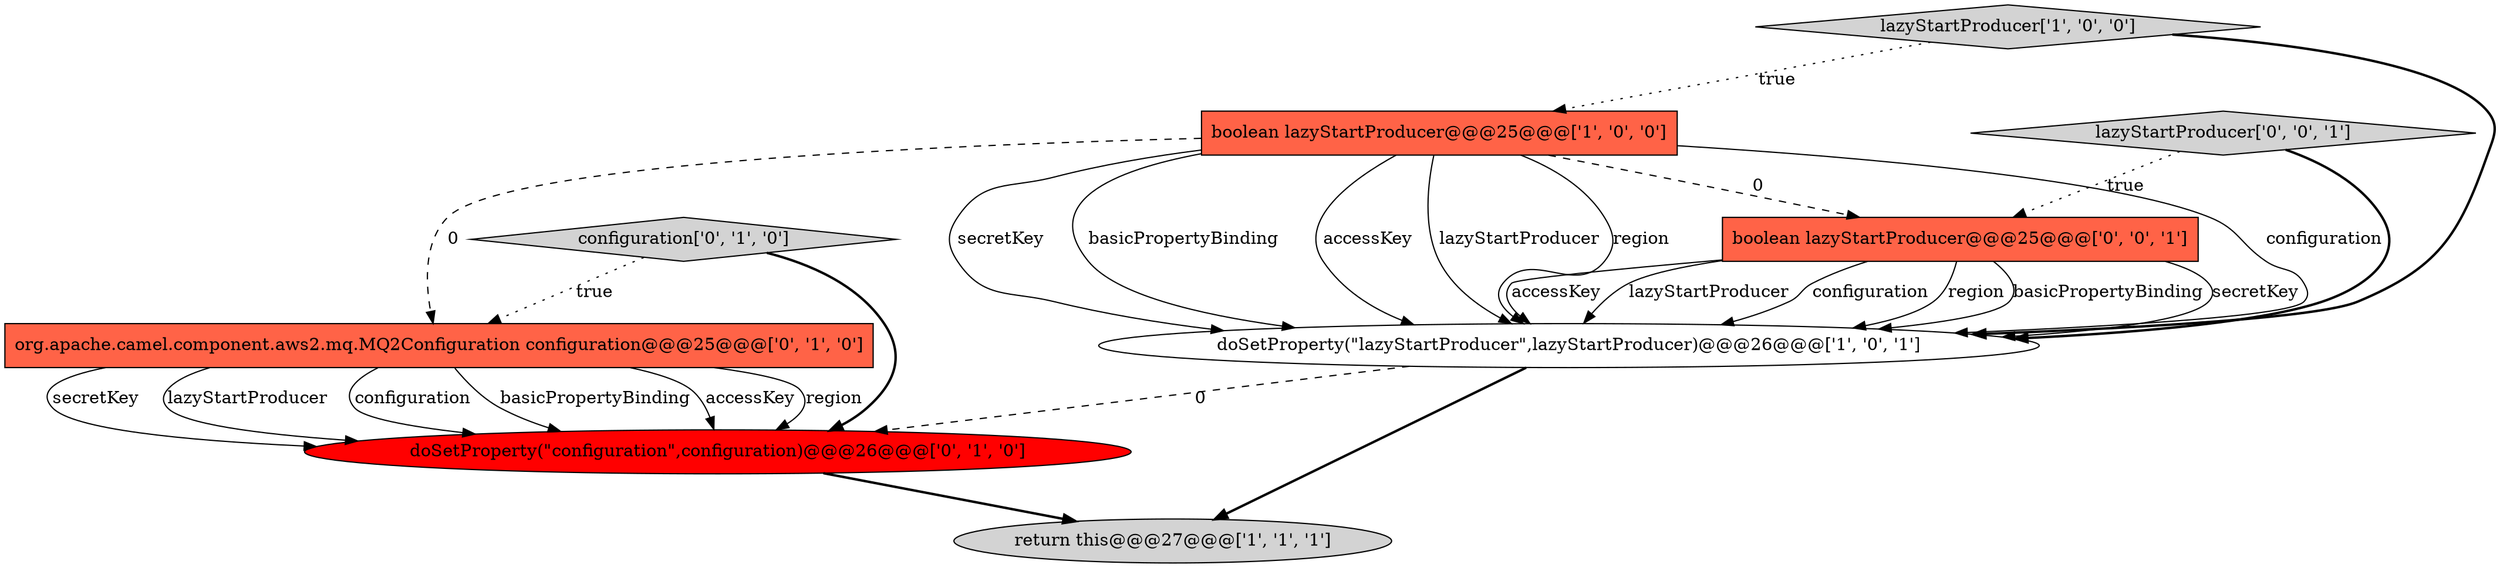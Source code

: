 digraph {
5 [style = filled, label = "doSetProperty(\"configuration\",configuration)@@@26@@@['0', '1', '0']", fillcolor = red, shape = ellipse image = "AAA1AAABBB2BBB"];
3 [style = filled, label = "lazyStartProducer['1', '0', '0']", fillcolor = lightgray, shape = diamond image = "AAA0AAABBB1BBB"];
4 [style = filled, label = "org.apache.camel.component.aws2.mq.MQ2Configuration configuration@@@25@@@['0', '1', '0']", fillcolor = tomato, shape = box image = "AAA1AAABBB2BBB"];
1 [style = filled, label = "doSetProperty(\"lazyStartProducer\",lazyStartProducer)@@@26@@@['1', '0', '1']", fillcolor = white, shape = ellipse image = "AAA0AAABBB1BBB"];
6 [style = filled, label = "configuration['0', '1', '0']", fillcolor = lightgray, shape = diamond image = "AAA0AAABBB2BBB"];
0 [style = filled, label = "return this@@@27@@@['1', '1', '1']", fillcolor = lightgray, shape = ellipse image = "AAA0AAABBB1BBB"];
8 [style = filled, label = "lazyStartProducer['0', '0', '1']", fillcolor = lightgray, shape = diamond image = "AAA0AAABBB3BBB"];
2 [style = filled, label = "boolean lazyStartProducer@@@25@@@['1', '0', '0']", fillcolor = tomato, shape = box image = "AAA1AAABBB1BBB"];
7 [style = filled, label = "boolean lazyStartProducer@@@25@@@['0', '0', '1']", fillcolor = tomato, shape = box image = "AAA0AAABBB3BBB"];
7->1 [style = solid, label="region"];
4->5 [style = solid, label="basicPropertyBinding"];
2->1 [style = solid, label="region"];
4->5 [style = solid, label="accessKey"];
7->1 [style = solid, label="basicPropertyBinding"];
1->5 [style = dashed, label="0"];
3->1 [style = bold, label=""];
4->5 [style = solid, label="region"];
7->1 [style = solid, label="secretKey"];
2->1 [style = solid, label="configuration"];
8->7 [style = dotted, label="true"];
2->1 [style = solid, label="secretKey"];
1->0 [style = bold, label=""];
2->7 [style = dashed, label="0"];
2->1 [style = solid, label="basicPropertyBinding"];
2->1 [style = solid, label="accessKey"];
8->1 [style = bold, label=""];
6->5 [style = bold, label=""];
4->5 [style = solid, label="secretKey"];
5->0 [style = bold, label=""];
7->1 [style = solid, label="accessKey"];
6->4 [style = dotted, label="true"];
7->1 [style = solid, label="lazyStartProducer"];
4->5 [style = solid, label="lazyStartProducer"];
4->5 [style = solid, label="configuration"];
2->1 [style = solid, label="lazyStartProducer"];
7->1 [style = solid, label="configuration"];
3->2 [style = dotted, label="true"];
2->4 [style = dashed, label="0"];
}
